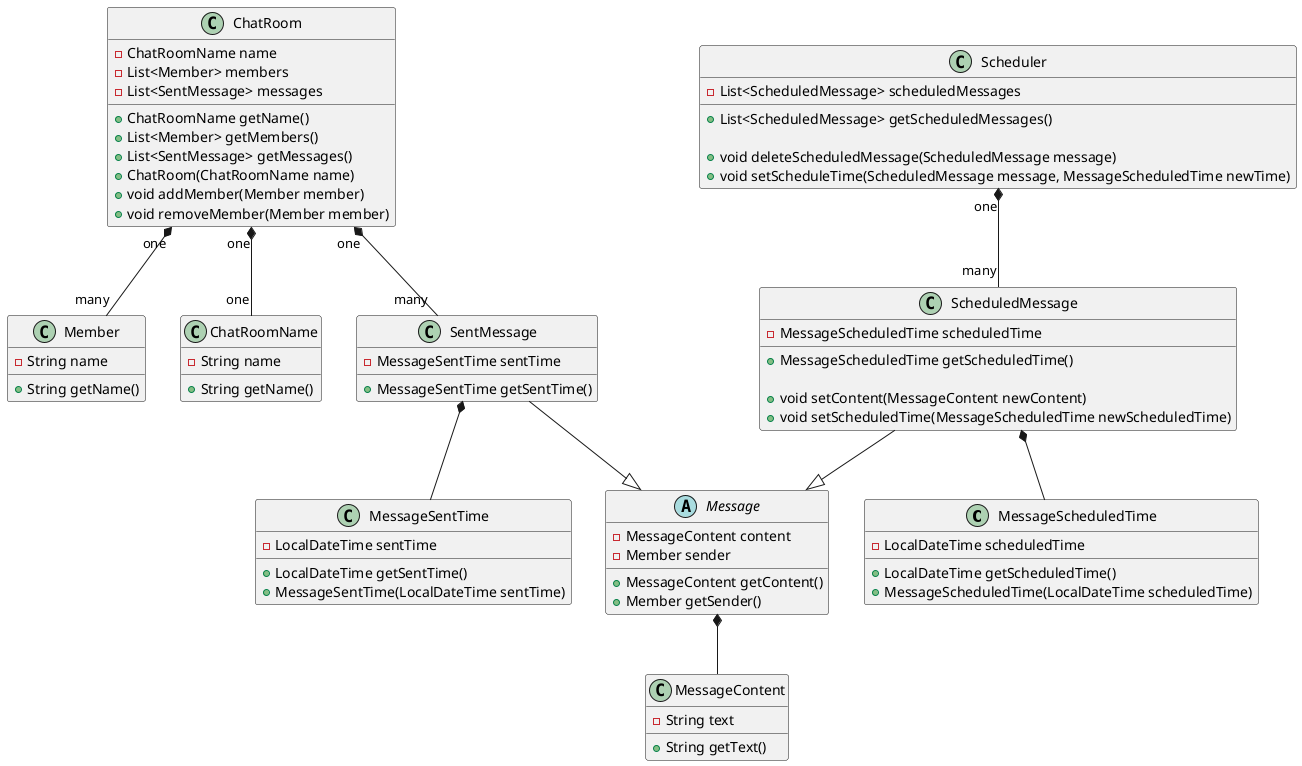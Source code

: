 @startuml
class MessageScheduledTime {
    - LocalDateTime scheduledTime
    + LocalDateTime getScheduledTime()
    + MessageScheduledTime(LocalDateTime scheduledTime)
}

class MessageSentTime {
    - LocalDateTime sentTime
    + LocalDateTime getSentTime()
    + MessageSentTime(LocalDateTime sentTime)
}

class Member {
    - String name
    + String getName()
}

class ChatRoomName {
    - String name
    + String getName()
}

class ChatRoom {
    - ChatRoomName name
    - List<Member> members
    - List<SentMessage> messages
    + ChatRoomName getName()
    + List<Member> getMembers()
    + List<SentMessage> getMessages()
    + ChatRoom(ChatRoomName name)
    + void addMember(Member member)
    + void removeMember(Member member)
}

ChatRoom "one" *-- "one" ChatRoomName
ChatRoom "one" *-- "many" Member
ChatRoom "one" *-- "many" SentMessage

abstract class Message {
    - MessageContent content
    - Member sender
    + MessageContent getContent()
    + Member getSender()
}

class MessageContent {
    - String text
    + String getText()
}


class ScheduledMessage {
    - MessageScheduledTime scheduledTime
    + MessageScheduledTime getScheduledTime()

    + void setContent(MessageContent newContent)
    + void setScheduledTime(MessageScheduledTime newScheduledTime)
}

class SentMessage {
    - MessageSentTime sentTime
    + MessageSentTime getSentTime()
}

Message *-- MessageContent
ScheduledMessage --|> Message
SentMessage --|> Message
ScheduledMessage *-- MessageScheduledTime
SentMessage *-- MessageSentTime

class Scheduler {
    - List<ScheduledMessage> scheduledMessages
    + List<ScheduledMessage> getScheduledMessages()

    + void deleteScheduledMessage(ScheduledMessage message)
    + void setScheduleTime(ScheduledMessage message, MessageScheduledTime newTime)
}

Scheduler "one" *-- "many" ScheduledMessage
@endumlg